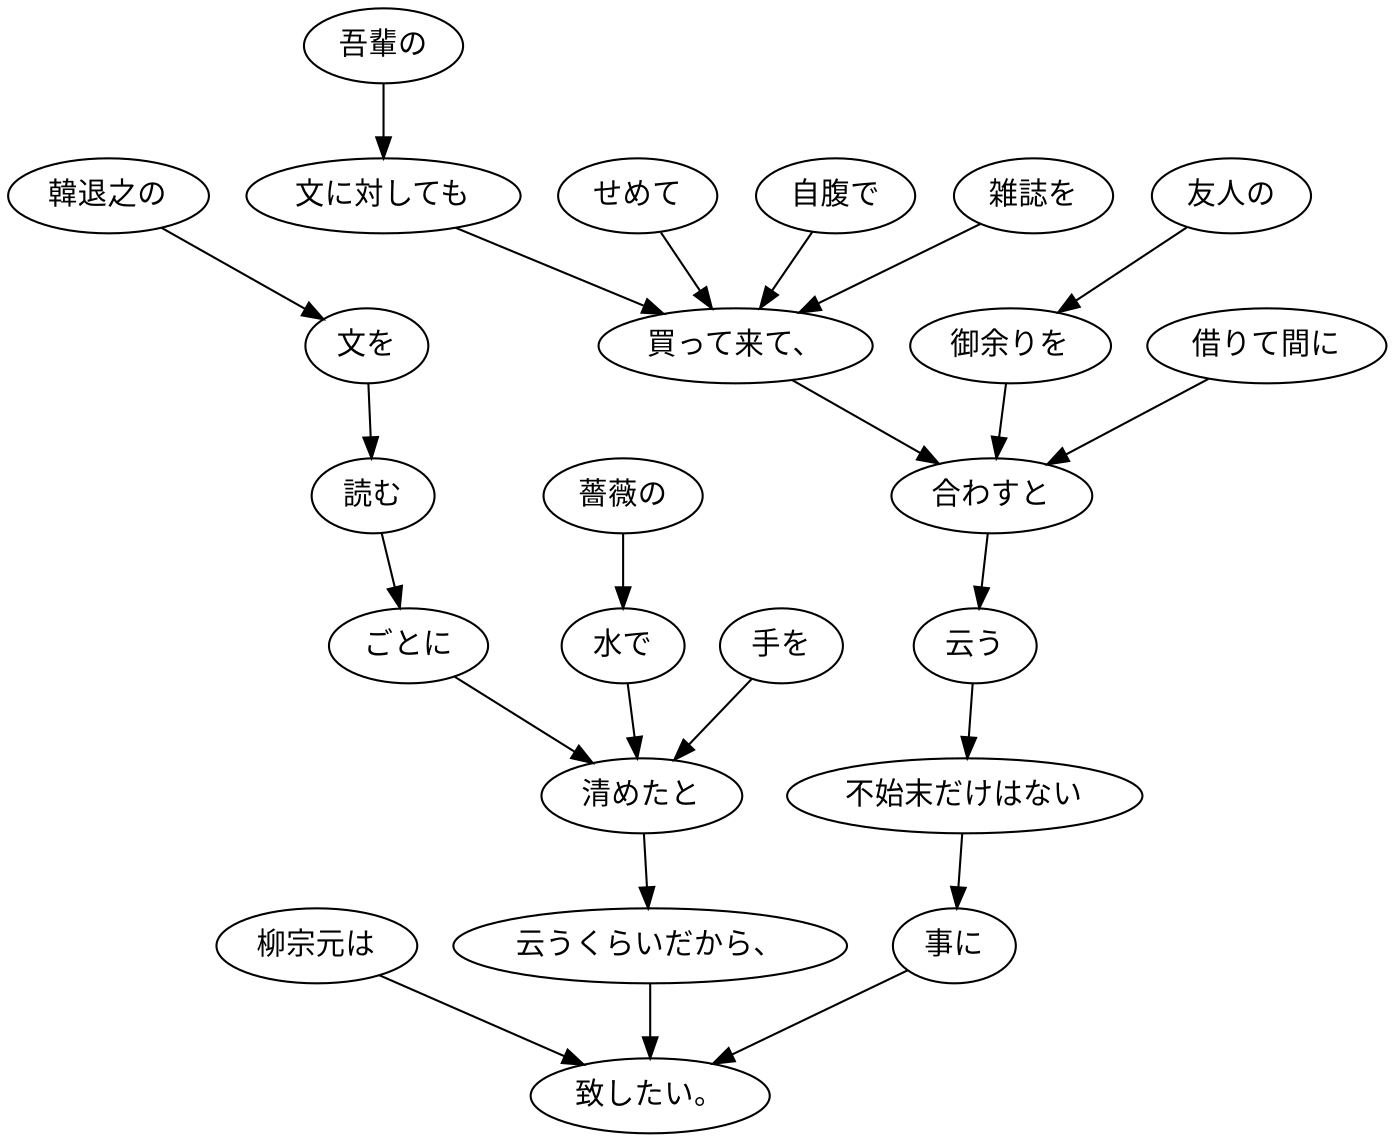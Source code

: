 digraph graph5214 {
	node0 [label="柳宗元は"];
	node1 [label="韓退之の"];
	node2 [label="文を"];
	node3 [label="読む"];
	node4 [label="ごとに"];
	node5 [label="薔薇の"];
	node6 [label="水で"];
	node7 [label="手を"];
	node8 [label="清めたと"];
	node9 [label="云うくらいだから、"];
	node10 [label="吾輩の"];
	node11 [label="文に対しても"];
	node12 [label="せめて"];
	node13 [label="自腹で"];
	node14 [label="雑誌を"];
	node15 [label="買って来て、"];
	node16 [label="友人の"];
	node17 [label="御余りを"];
	node18 [label="借りて間に"];
	node19 [label="合わすと"];
	node20 [label="云う"];
	node21 [label="不始末だけはない"];
	node22 [label="事に"];
	node23 [label="致したい。"];
	node0 -> node23;
	node1 -> node2;
	node2 -> node3;
	node3 -> node4;
	node4 -> node8;
	node5 -> node6;
	node6 -> node8;
	node7 -> node8;
	node8 -> node9;
	node9 -> node23;
	node10 -> node11;
	node11 -> node15;
	node12 -> node15;
	node13 -> node15;
	node14 -> node15;
	node15 -> node19;
	node16 -> node17;
	node17 -> node19;
	node18 -> node19;
	node19 -> node20;
	node20 -> node21;
	node21 -> node22;
	node22 -> node23;
}
